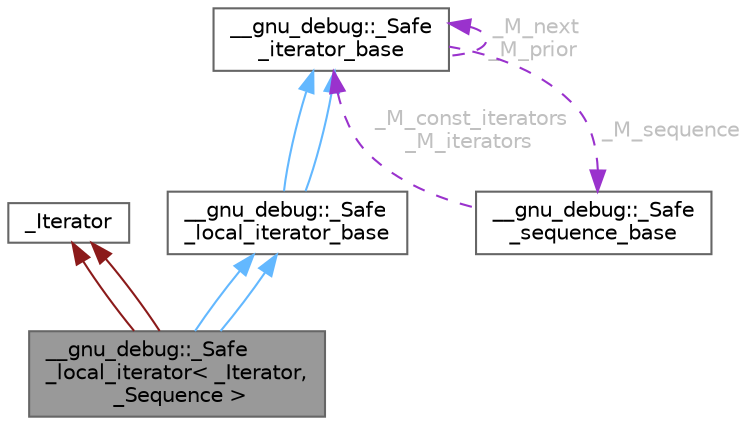 digraph "__gnu_debug::_Safe_local_iterator&lt; _Iterator, _Sequence &gt;"
{
 // LATEX_PDF_SIZE
  bgcolor="transparent";
  edge [fontname=Helvetica,fontsize=10,labelfontname=Helvetica,labelfontsize=10];
  node [fontname=Helvetica,fontsize=10,shape=box,height=0.2,width=0.4];
  Node1 [id="Node000001",label="__gnu_debug::_Safe\l_local_iterator\< _Iterator,\l _Sequence \>",height=0.2,width=0.4,color="gray40", fillcolor="grey60", style="filled", fontcolor="black",tooltip="Safe iterator wrapper."];
  Node2 -> Node1 [id="edge19_Node000001_Node000002",dir="back",color="firebrick4",style="solid",tooltip=" "];
  Node2 [id="Node000002",label="_Iterator",height=0.2,width=0.4,color="gray40", fillcolor="white", style="filled",tooltip=" "];
  Node3 -> Node1 [id="edge20_Node000001_Node000003",dir="back",color="steelblue1",style="solid",tooltip=" "];
  Node3 [id="Node000003",label="__gnu_debug::_Safe\l_local_iterator_base",height=0.2,width=0.4,color="gray40", fillcolor="white", style="filled",URL="$class____gnu__debug_1_1___safe__local__iterator__base.html",tooltip="Basic functionality for a safe iterator."];
  Node4 -> Node3 [id="edge21_Node000003_Node000004",dir="back",color="steelblue1",style="solid",tooltip=" "];
  Node4 [id="Node000004",label="__gnu_debug::_Safe\l_iterator_base",height=0.2,width=0.4,color="gray40", fillcolor="white", style="filled",URL="$class____gnu__debug_1_1___safe__iterator__base.html",tooltip="Basic functionality for a safe iterator."];
  Node5 -> Node4 [id="edge22_Node000004_Node000005",dir="back",color="darkorchid3",style="dashed",tooltip=" ",label=" _M_sequence",fontcolor="grey" ];
  Node5 [id="Node000005",label="__gnu_debug::_Safe\l_sequence_base",height=0.2,width=0.4,color="gray40", fillcolor="white", style="filled",URL="$class____gnu__debug_1_1___safe__sequence__base.html",tooltip="Base class that supports tracking of iterators that reference a sequence."];
  Node4 -> Node5 [id="edge23_Node000005_Node000004",dir="back",color="darkorchid3",style="dashed",tooltip=" ",label=" _M_const_iterators\n_M_iterators",fontcolor="grey" ];
  Node4 -> Node4 [id="edge24_Node000004_Node000004",dir="back",color="darkorchid3",style="dashed",tooltip=" ",label=" _M_next\n_M_prior",fontcolor="grey" ];
  Node4 -> Node3 [id="edge25_Node000003_Node000004",dir="back",color="steelblue1",style="solid",tooltip=" "];
  Node2 -> Node1 [id="edge26_Node000001_Node000002",dir="back",color="firebrick4",style="solid",tooltip=" "];
  Node3 -> Node1 [id="edge27_Node000001_Node000003",dir="back",color="steelblue1",style="solid",tooltip=" "];
}
